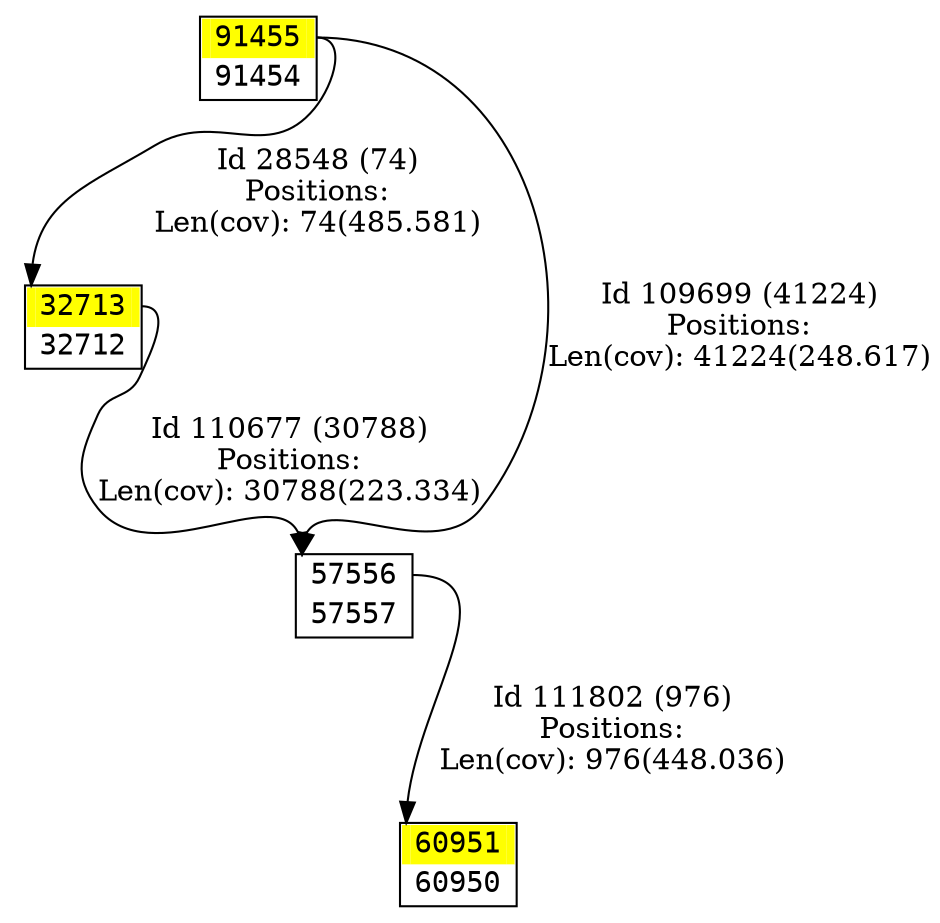 digraph graph_picture {
node[fontname=<Courier> ,penwidth=<1.8> ,shape=<plaintext> ]
vertex_32712_32713[label=<<TABLE BORDER="1" CELLSPACING="0" >
<TR><TD BORDER="0" PORT = "port_32713_in" color="yellow" bgcolor="yellow" ></TD><TD BORDER="0" color="yellow" bgcolor="yellow" >32713</TD><TD BORDER="0" PORT = "port_32713_out" color="yellow" bgcolor="yellow" ></TD></TR>
<TR><TD BORDER="0" PORT = "port_32712_out" color="white" bgcolor="white" ></TD><TD BORDER="0" color="white" bgcolor="white" >32712</TD><TD BORDER="0" PORT = "port_32712_in" color="white" bgcolor="white" ></TD></TR>
</TABLE>> ,color=<black> ,URL=</vertex/32713.svg> ]
vertex_57556_57557[label=<<TABLE BORDER="1" CELLSPACING="0" >
<TR><TD BORDER="0" PORT = "port_57556_in" color="white" bgcolor="white" ></TD><TD BORDER="0" color="white" bgcolor="white" >57556</TD><TD BORDER="0" PORT = "port_57556_out" color="white" bgcolor="white" ></TD></TR>
<TR><TD BORDER="0" PORT = "port_57557_out" color="white" bgcolor="white" ></TD><TD BORDER="0" color="white" bgcolor="white" >57557</TD><TD BORDER="0" PORT = "port_57557_in" color="white" bgcolor="white" ></TD></TR>
</TABLE>> ,color=<black> ,URL=</vertex/57556.svg> ]
vertex_60950_60951[label=<<TABLE BORDER="1" CELLSPACING="0" >
<TR><TD BORDER="0" PORT = "port_60951_in" color="yellow" bgcolor="yellow" ></TD><TD BORDER="0" color="yellow" bgcolor="yellow" >60951</TD><TD BORDER="0" PORT = "port_60951_out" color="yellow" bgcolor="yellow" ></TD></TR>
<TR><TD BORDER="0" PORT = "port_60950_out" color="white" bgcolor="white" ></TD><TD BORDER="0" color="white" bgcolor="white" >60950</TD><TD BORDER="0" PORT = "port_60950_in" color="white" bgcolor="white" ></TD></TR>
</TABLE>> ,color=<black> ,URL=</vertex/60951.svg> ]
vertex_91454_91455[label=<<TABLE BORDER="1" CELLSPACING="0" >
<TR><TD BORDER="0" PORT = "port_91455_in" color="yellow" bgcolor="yellow" ></TD><TD BORDER="0" color="yellow" bgcolor="yellow" >91455</TD><TD BORDER="0" PORT = "port_91455_out" color="yellow" bgcolor="yellow" ></TD></TR>
<TR><TD BORDER="0" PORT = "port_91454_out" color="white" bgcolor="white" ></TD><TD BORDER="0" color="white" bgcolor="white" >91454</TD><TD BORDER="0" PORT = "port_91454_in" color="white" bgcolor="white" ></TD></TR>
</TABLE>> ,color=<black> ,URL=</vertex/91455.svg> ]
vertex_91454_91455:port_91455_out->vertex_32712_32713:port_32713_in[label="Id 28548 (74)\nPositions:\nLen(cov): 74(485.581)" ,color=<black> ]
vertex_91454_91455:port_91455_out->vertex_57556_57557:port_57556_in[label="Id 109699 (41224)\nPositions:\nLen(cov): 41224(248.617)" ,color=<black> ]
vertex_32712_32713:port_32713_out->vertex_57556_57557:port_57556_in[label="Id 110677 (30788)\nPositions:\nLen(cov): 30788(223.334)" ,color=<black> ]
vertex_57556_57557:port_57556_out->vertex_60950_60951:port_60951_in[label="Id 111802 (976)\nPositions:\nLen(cov): 976(448.036)" ,color=<black> ]
}
